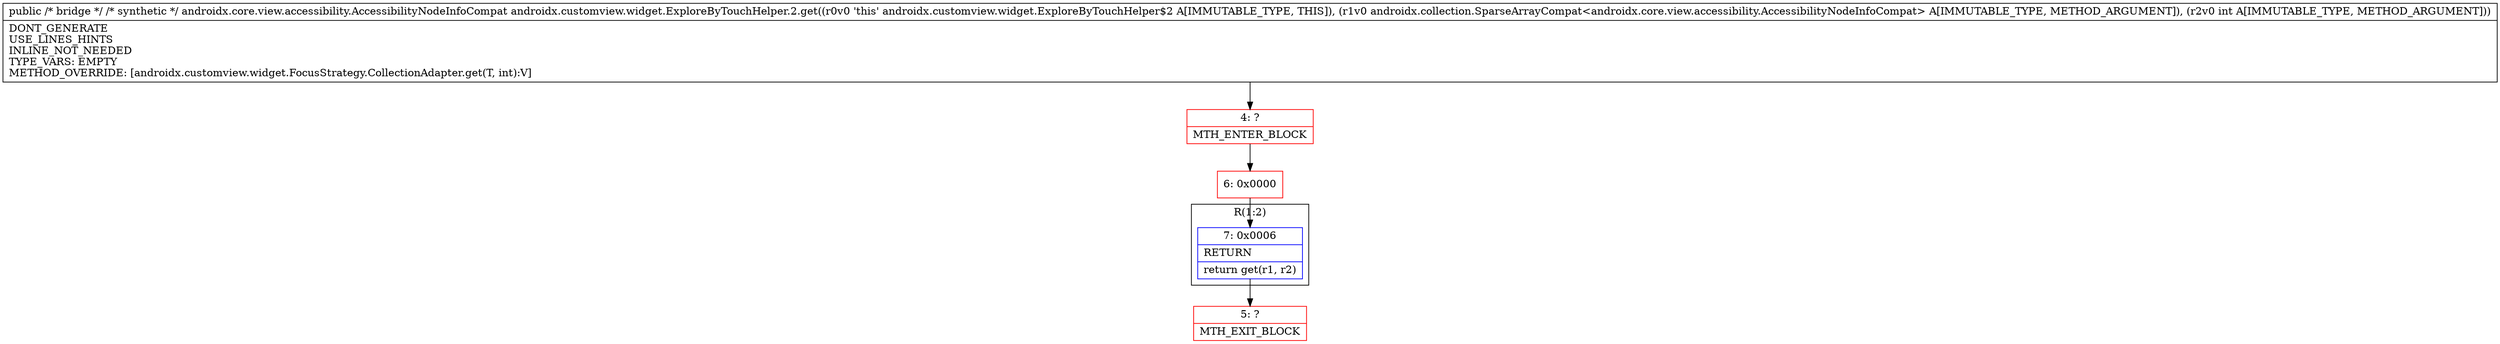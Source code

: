 digraph "CFG forandroidx.customview.widget.ExploreByTouchHelper.2.get(Ljava\/lang\/Object;I)Ljava\/lang\/Object;" {
subgraph cluster_Region_1644762335 {
label = "R(1:2)";
node [shape=record,color=blue];
Node_7 [shape=record,label="{7\:\ 0x0006|RETURN\l|return get(r1, r2)\l}"];
}
Node_4 [shape=record,color=red,label="{4\:\ ?|MTH_ENTER_BLOCK\l}"];
Node_6 [shape=record,color=red,label="{6\:\ 0x0000}"];
Node_5 [shape=record,color=red,label="{5\:\ ?|MTH_EXIT_BLOCK\l}"];
MethodNode[shape=record,label="{public \/* bridge *\/ \/* synthetic *\/ androidx.core.view.accessibility.AccessibilityNodeInfoCompat androidx.customview.widget.ExploreByTouchHelper.2.get((r0v0 'this' androidx.customview.widget.ExploreByTouchHelper$2 A[IMMUTABLE_TYPE, THIS]), (r1v0 androidx.collection.SparseArrayCompat\<androidx.core.view.accessibility.AccessibilityNodeInfoCompat\> A[IMMUTABLE_TYPE, METHOD_ARGUMENT]), (r2v0 int A[IMMUTABLE_TYPE, METHOD_ARGUMENT]))  | DONT_GENERATE\lUSE_LINES_HINTS\lINLINE_NOT_NEEDED\lTYPE_VARS: EMPTY\lMETHOD_OVERRIDE: [androidx.customview.widget.FocusStrategy.CollectionAdapter.get(T, int):V]\l}"];
MethodNode -> Node_4;Node_7 -> Node_5;
Node_4 -> Node_6;
Node_6 -> Node_7;
}

